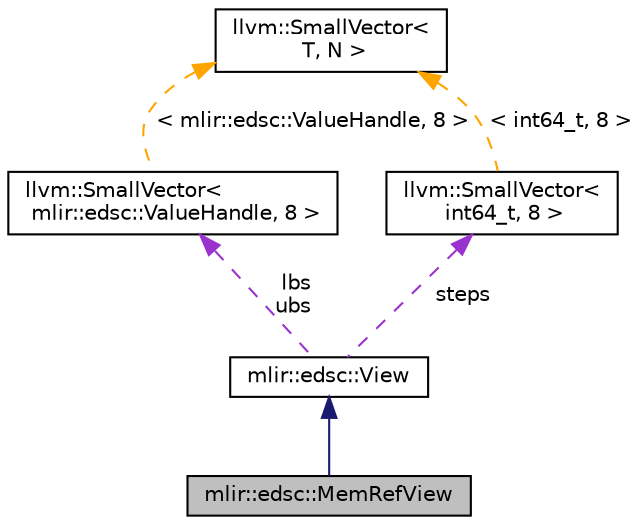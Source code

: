 digraph "mlir::edsc::MemRefView"
{
  bgcolor="transparent";
  edge [fontname="Helvetica",fontsize="10",labelfontname="Helvetica",labelfontsize="10"];
  node [fontname="Helvetica",fontsize="10",shape=record];
  Node2 [label="mlir::edsc::MemRefView",height=0.2,width=0.4,color="black", fillcolor="grey75", style="filled", fontcolor="black"];
  Node3 -> Node2 [dir="back",color="midnightblue",fontsize="10",style="solid",fontname="Helvetica"];
  Node3 [label="mlir::edsc::View",height=0.2,width=0.4,color="black",URL="$classmlir_1_1edsc_1_1View.html"];
  Node4 -> Node3 [dir="back",color="darkorchid3",fontsize="10",style="dashed",label=" lbs\nubs" ,fontname="Helvetica"];
  Node4 [label="llvm::SmallVector\<\l mlir::edsc::ValueHandle, 8 \>",height=0.2,width=0.4,color="black",URL="$classllvm_1_1SmallVector.html"];
  Node5 -> Node4 [dir="back",color="orange",fontsize="10",style="dashed",label=" \< mlir::edsc::ValueHandle, 8 \>" ,fontname="Helvetica"];
  Node5 [label="llvm::SmallVector\<\l T, N \>",height=0.2,width=0.4,color="black",URL="$classllvm_1_1SmallVector.html"];
  Node6 -> Node3 [dir="back",color="darkorchid3",fontsize="10",style="dashed",label=" steps" ,fontname="Helvetica"];
  Node6 [label="llvm::SmallVector\<\l int64_t, 8 \>",height=0.2,width=0.4,color="black",URL="$classllvm_1_1SmallVector.html"];
  Node5 -> Node6 [dir="back",color="orange",fontsize="10",style="dashed",label=" \< int64_t, 8 \>" ,fontname="Helvetica"];
}
